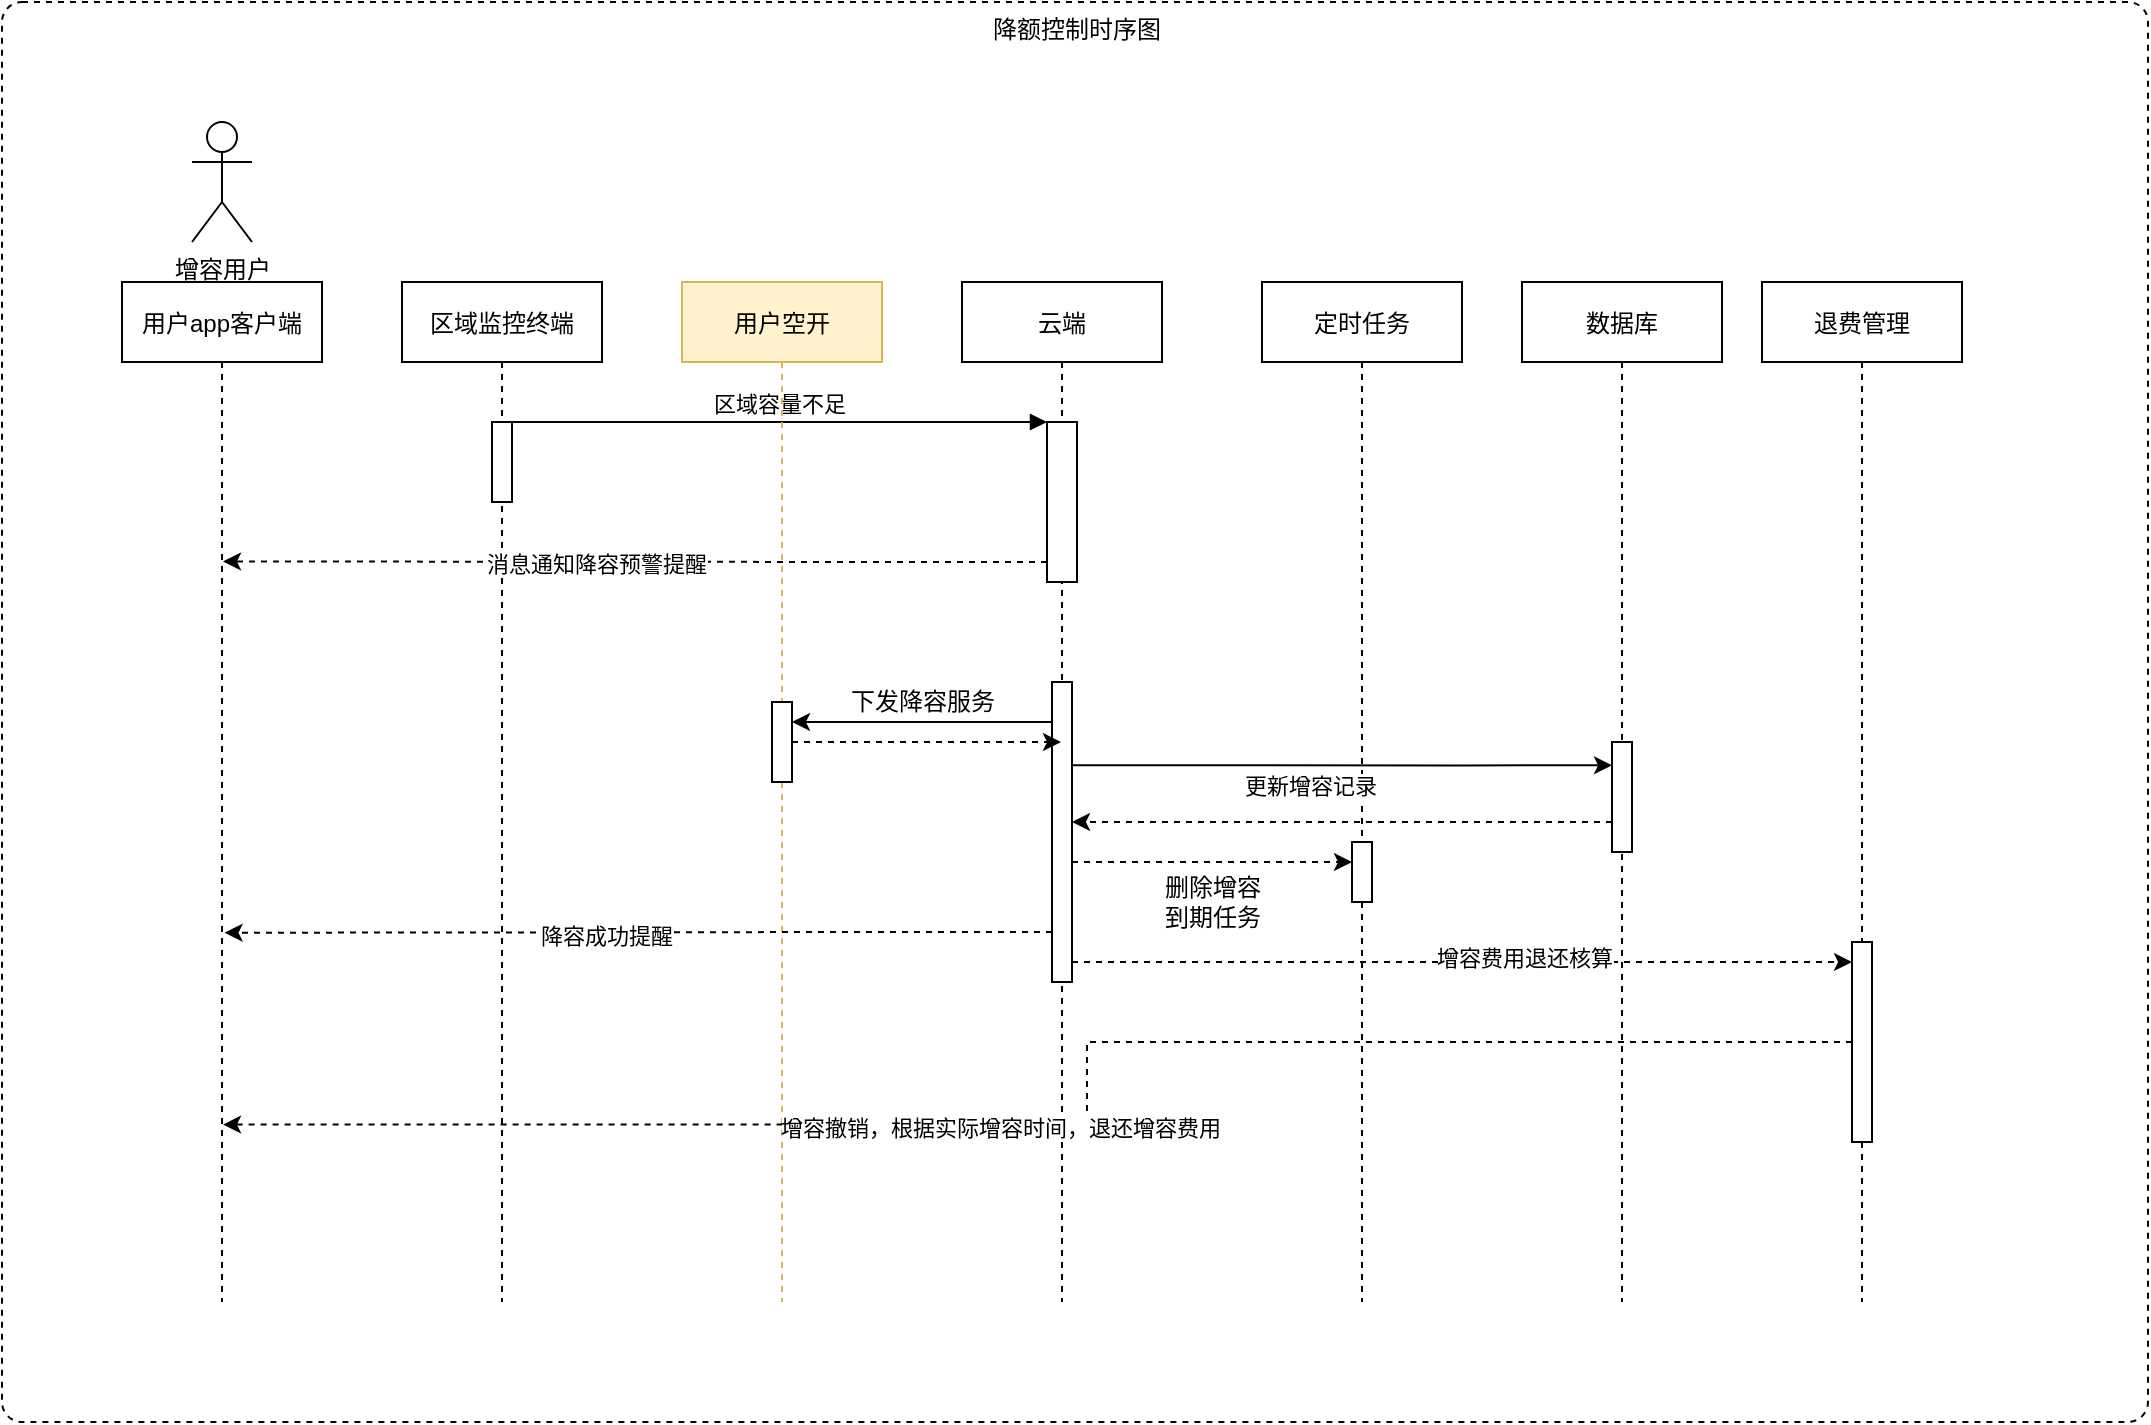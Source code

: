 <mxfile version="20.0.4" type="github"><diagram id="kgpKYQtTHZ0yAKxKKP6v" name="Page-1"><mxGraphModel dx="2545" dy="915" grid="1" gridSize="10" guides="1" tooltips="1" connect="1" arrows="1" fold="1" page="1" pageScale="1" pageWidth="827" pageHeight="1169" math="0" shadow="0"><root><mxCell id="0"/><mxCell id="1" parent="0"/><mxCell id="KJvHifY8ZIT3eiA5wply-36" value="降额控制时序图" style="html=1;align=center;verticalAlign=top;rounded=1;absoluteArcSize=1;arcSize=20;dashed=1;" vertex="1" parent="1"><mxGeometry x="-473" y="70" width="1073" height="710" as="geometry"/></mxCell><mxCell id="3nuBFxr9cyL0pnOWT2aG-1" value="区域监控终端" style="shape=umlLifeline;perimeter=lifelinePerimeter;container=1;collapsible=0;recursiveResize=0;rounded=0;shadow=0;strokeWidth=1;" parent="1" vertex="1"><mxGeometry x="-273" y="210" width="100" height="510" as="geometry"/></mxCell><mxCell id="KJvHifY8ZIT3eiA5wply-2" value="" style="html=1;points=[];perimeter=orthogonalPerimeter;" vertex="1" parent="3nuBFxr9cyL0pnOWT2aG-1"><mxGeometry x="45" y="70" width="10" height="40" as="geometry"/></mxCell><mxCell id="3nuBFxr9cyL0pnOWT2aG-5" value="云端" style="shape=umlLifeline;perimeter=lifelinePerimeter;container=1;collapsible=0;recursiveResize=0;rounded=0;shadow=0;strokeWidth=1;" parent="1" vertex="1"><mxGeometry x="7" y="210" width="100" height="510" as="geometry"/></mxCell><mxCell id="3nuBFxr9cyL0pnOWT2aG-6" value="" style="points=[];perimeter=orthogonalPerimeter;rounded=0;shadow=0;strokeWidth=1;" parent="3nuBFxr9cyL0pnOWT2aG-5" vertex="1"><mxGeometry x="42.5" y="70" width="15" height="80" as="geometry"/></mxCell><mxCell id="KJvHifY8ZIT3eiA5wply-10" value="" style="html=1;points=[];perimeter=orthogonalPerimeter;" vertex="1" parent="3nuBFxr9cyL0pnOWT2aG-5"><mxGeometry x="45" y="200" width="10" height="150" as="geometry"/></mxCell><mxCell id="3nuBFxr9cyL0pnOWT2aG-8" value="区域容量不足" style="verticalAlign=bottom;endArrow=block;entryX=0;entryY=0;shadow=0;strokeWidth=1;" parent="1" source="KJvHifY8ZIT3eiA5wply-2" target="3nuBFxr9cyL0pnOWT2aG-6" edge="1"><mxGeometry relative="1" as="geometry"><mxPoint x="-213" y="295" as="sourcePoint"/></mxGeometry></mxCell><mxCell id="EHGIB5DlItt2mFza3zOf-1" value="用户空开" style="shape=umlLifeline;perimeter=lifelinePerimeter;container=1;collapsible=0;recursiveResize=0;rounded=0;shadow=0;strokeWidth=1;fillColor=#fff2cc;strokeColor=#d6b656;" parent="1" vertex="1"><mxGeometry x="-133" y="210" width="100" height="510" as="geometry"/></mxCell><mxCell id="KJvHifY8ZIT3eiA5wply-14" value="" style="html=1;points=[];perimeter=orthogonalPerimeter;" vertex="1" parent="EHGIB5DlItt2mFza3zOf-1"><mxGeometry x="45" y="210" width="10" height="40" as="geometry"/></mxCell><mxCell id="EHGIB5DlItt2mFza3zOf-4" value="定时任务" style="shape=umlLifeline;perimeter=lifelinePerimeter;container=1;collapsible=0;recursiveResize=0;rounded=0;shadow=0;strokeWidth=1;" parent="1" vertex="1"><mxGeometry x="157" y="210" width="100" height="510" as="geometry"/></mxCell><mxCell id="KJvHifY8ZIT3eiA5wply-21" style="edgeStyle=orthogonalEdgeStyle;rounded=0;orthogonalLoop=1;jettySize=auto;html=1;" edge="1" parent="EHGIB5DlItt2mFza3zOf-4"><mxGeometry relative="1" as="geometry"><mxPoint x="-95" y="241.66" as="sourcePoint"/><mxPoint x="175" y="241.66" as="targetPoint"/><Array as="points"><mxPoint x="100" y="241.66"/><mxPoint x="100" y="241.66"/></Array></mxGeometry></mxCell><mxCell id="KJvHifY8ZIT3eiA5wply-22" value="更新增容记录" style="edgeLabel;html=1;align=center;verticalAlign=middle;resizable=0;points=[];" vertex="1" connectable="0" parent="KJvHifY8ZIT3eiA5wply-21"><mxGeometry x="-0.124" y="2" relative="1" as="geometry"><mxPoint y="12" as="offset"/></mxGeometry></mxCell><mxCell id="KJvHifY8ZIT3eiA5wply-24" value="" style="html=1;points=[];perimeter=orthogonalPerimeter;" vertex="1" parent="EHGIB5DlItt2mFza3zOf-4"><mxGeometry x="45" y="280" width="10" height="30" as="geometry"/></mxCell><mxCell id="EHGIB5DlItt2mFza3zOf-24" value="数据库" style="shape=umlLifeline;perimeter=lifelinePerimeter;container=1;collapsible=0;recursiveResize=0;rounded=0;shadow=0;strokeWidth=1;" parent="1" vertex="1"><mxGeometry x="287" y="210" width="100" height="510" as="geometry"/></mxCell><mxCell id="KJvHifY8ZIT3eiA5wply-20" value="" style="html=1;points=[];perimeter=orthogonalPerimeter;" vertex="1" parent="EHGIB5DlItt2mFza3zOf-24"><mxGeometry x="45" y="230" width="10" height="55" as="geometry"/></mxCell><mxCell id="KJvHifY8ZIT3eiA5wply-1" value="用户app客户端" style="shape=umlLifeline;perimeter=lifelinePerimeter;container=1;collapsible=0;recursiveResize=0;rounded=0;shadow=0;strokeWidth=1;" vertex="1" parent="1"><mxGeometry x="-413" y="210" width="100" height="510" as="geometry"/></mxCell><mxCell id="KJvHifY8ZIT3eiA5wply-3" value="退费管理" style="shape=umlLifeline;perimeter=lifelinePerimeter;container=1;collapsible=0;recursiveResize=0;rounded=0;shadow=0;strokeWidth=1;" vertex="1" parent="1"><mxGeometry x="407" y="210" width="100" height="510" as="geometry"/></mxCell><mxCell id="KJvHifY8ZIT3eiA5wply-27" value="" style="html=1;points=[];perimeter=orthogonalPerimeter;" vertex="1" parent="KJvHifY8ZIT3eiA5wply-3"><mxGeometry x="45" y="330" width="10" height="100" as="geometry"/></mxCell><mxCell id="KJvHifY8ZIT3eiA5wply-5" style="edgeStyle=orthogonalEdgeStyle;rounded=0;orthogonalLoop=1;jettySize=auto;html=1;dashed=1;entryX=0.505;entryY=0.274;entryDx=0;entryDy=0;entryPerimeter=0;" edge="1" parent="1" source="3nuBFxr9cyL0pnOWT2aG-6" target="KJvHifY8ZIT3eiA5wply-1"><mxGeometry relative="1" as="geometry"><mxPoint x="-358" y="350.0" as="targetPoint"/><Array as="points"><mxPoint x="-10" y="350"/><mxPoint x="-10" y="350"/></Array></mxGeometry></mxCell><mxCell id="KJvHifY8ZIT3eiA5wply-9" value="消息通知降容预警提醒" style="edgeLabel;html=1;align=center;verticalAlign=middle;resizable=0;points=[];" vertex="1" connectable="0" parent="KJvHifY8ZIT3eiA5wply-5"><mxGeometry x="0.096" y="1" relative="1" as="geometry"><mxPoint as="offset"/></mxGeometry></mxCell><mxCell id="KJvHifY8ZIT3eiA5wply-6" value="增容用户" style="shape=umlActor;verticalLabelPosition=bottom;verticalAlign=top;html=1;" vertex="1" parent="1"><mxGeometry x="-378" y="130" width="30" height="60" as="geometry"/></mxCell><mxCell id="KJvHifY8ZIT3eiA5wply-15" style="edgeStyle=orthogonalEdgeStyle;rounded=0;orthogonalLoop=1;jettySize=auto;html=1;" edge="1" parent="1" source="KJvHifY8ZIT3eiA5wply-10" target="KJvHifY8ZIT3eiA5wply-14"><mxGeometry relative="1" as="geometry"><Array as="points"><mxPoint x="7" y="430"/><mxPoint x="7" y="430"/></Array></mxGeometry></mxCell><mxCell id="KJvHifY8ZIT3eiA5wply-16" value="下发降容服务" style="text;html=1;align=center;verticalAlign=middle;resizable=0;points=[];autosize=1;strokeColor=none;fillColor=none;" vertex="1" parent="1"><mxGeometry x="-63" y="405" width="100" height="30" as="geometry"/></mxCell><mxCell id="KJvHifY8ZIT3eiA5wply-18" value="" style="edgeStyle=orthogonalEdgeStyle;rounded=0;orthogonalLoop=1;jettySize=auto;html=1;dashed=1;" edge="1" parent="1" source="KJvHifY8ZIT3eiA5wply-14" target="3nuBFxr9cyL0pnOWT2aG-5"><mxGeometry relative="1" as="geometry"><mxPoint x="-53" y="440" as="targetPoint"/><Array as="points"><mxPoint x="7" y="450"/><mxPoint x="7" y="450"/></Array></mxGeometry></mxCell><mxCell id="KJvHifY8ZIT3eiA5wply-23" style="edgeStyle=orthogonalEdgeStyle;rounded=0;orthogonalLoop=1;jettySize=auto;html=1;dashed=1;" edge="1" parent="1" source="KJvHifY8ZIT3eiA5wply-20" target="KJvHifY8ZIT3eiA5wply-10"><mxGeometry relative="1" as="geometry"><Array as="points"><mxPoint x="267" y="480"/><mxPoint x="267" y="480"/></Array></mxGeometry></mxCell><mxCell id="KJvHifY8ZIT3eiA5wply-25" style="edgeStyle=orthogonalEdgeStyle;rounded=0;orthogonalLoop=1;jettySize=auto;html=1;dashed=1;" edge="1" parent="1" source="KJvHifY8ZIT3eiA5wply-10" target="KJvHifY8ZIT3eiA5wply-24"><mxGeometry relative="1" as="geometry"><Array as="points"><mxPoint x="177" y="500"/><mxPoint x="177" y="500"/></Array></mxGeometry></mxCell><mxCell id="KJvHifY8ZIT3eiA5wply-26" value="删除增容&lt;br&gt;到期任务" style="text;html=1;align=center;verticalAlign=middle;resizable=0;points=[];autosize=1;strokeColor=none;fillColor=none;" vertex="1" parent="1"><mxGeometry x="97" y="500" width="70" height="40" as="geometry"/></mxCell><mxCell id="KJvHifY8ZIT3eiA5wply-29" style="edgeStyle=orthogonalEdgeStyle;rounded=0;orthogonalLoop=1;jettySize=auto;html=1;dashed=1;" edge="1" parent="1" source="KJvHifY8ZIT3eiA5wply-10" target="KJvHifY8ZIT3eiA5wply-27"><mxGeometry relative="1" as="geometry"><Array as="points"><mxPoint x="387" y="550"/><mxPoint x="387" y="550"/></Array></mxGeometry></mxCell><mxCell id="KJvHifY8ZIT3eiA5wply-30" value="增容费用退还核算" style="edgeLabel;html=1;align=center;verticalAlign=middle;resizable=0;points=[];" vertex="1" connectable="0" parent="KJvHifY8ZIT3eiA5wply-29"><mxGeometry x="0.182" y="2" relative="1" as="geometry"><mxPoint x="-5" as="offset"/></mxGeometry></mxCell><mxCell id="KJvHifY8ZIT3eiA5wply-31" style="edgeStyle=orthogonalEdgeStyle;rounded=0;orthogonalLoop=1;jettySize=auto;html=1;entryX=0.505;entryY=0.826;entryDx=0;entryDy=0;entryPerimeter=0;dashed=1;" edge="1" parent="1" source="KJvHifY8ZIT3eiA5wply-27" target="KJvHifY8ZIT3eiA5wply-1"><mxGeometry relative="1" as="geometry"><mxPoint x="-355.79" y="631.95" as="targetPoint"/><Array as="points"/></mxGeometry></mxCell><mxCell id="KJvHifY8ZIT3eiA5wply-32" value="增容撤销，根据实际增容时间，退还增容费用" style="edgeLabel;html=1;align=center;verticalAlign=middle;resizable=0;points=[];" vertex="1" connectable="0" parent="KJvHifY8ZIT3eiA5wply-31"><mxGeometry x="0.092" y="1" relative="1" as="geometry"><mxPoint as="offset"/></mxGeometry></mxCell><mxCell id="KJvHifY8ZIT3eiA5wply-34" style="edgeStyle=orthogonalEdgeStyle;rounded=0;orthogonalLoop=1;jettySize=auto;html=1;entryX=0.513;entryY=0.638;entryDx=0;entryDy=0;entryPerimeter=0;dashed=1;" edge="1" parent="1" source="KJvHifY8ZIT3eiA5wply-10" target="KJvHifY8ZIT3eiA5wply-1"><mxGeometry relative="1" as="geometry"><Array as="points"><mxPoint x="-40" y="535"/><mxPoint x="-40" y="535"/></Array></mxGeometry></mxCell><mxCell id="KJvHifY8ZIT3eiA5wply-35" value="降容成功提醒" style="edgeLabel;html=1;align=center;verticalAlign=middle;resizable=0;points=[];" vertex="1" connectable="0" parent="KJvHifY8ZIT3eiA5wply-34"><mxGeometry x="0.081" y="2" relative="1" as="geometry"><mxPoint as="offset"/></mxGeometry></mxCell></root></mxGraphModel></diagram></mxfile>